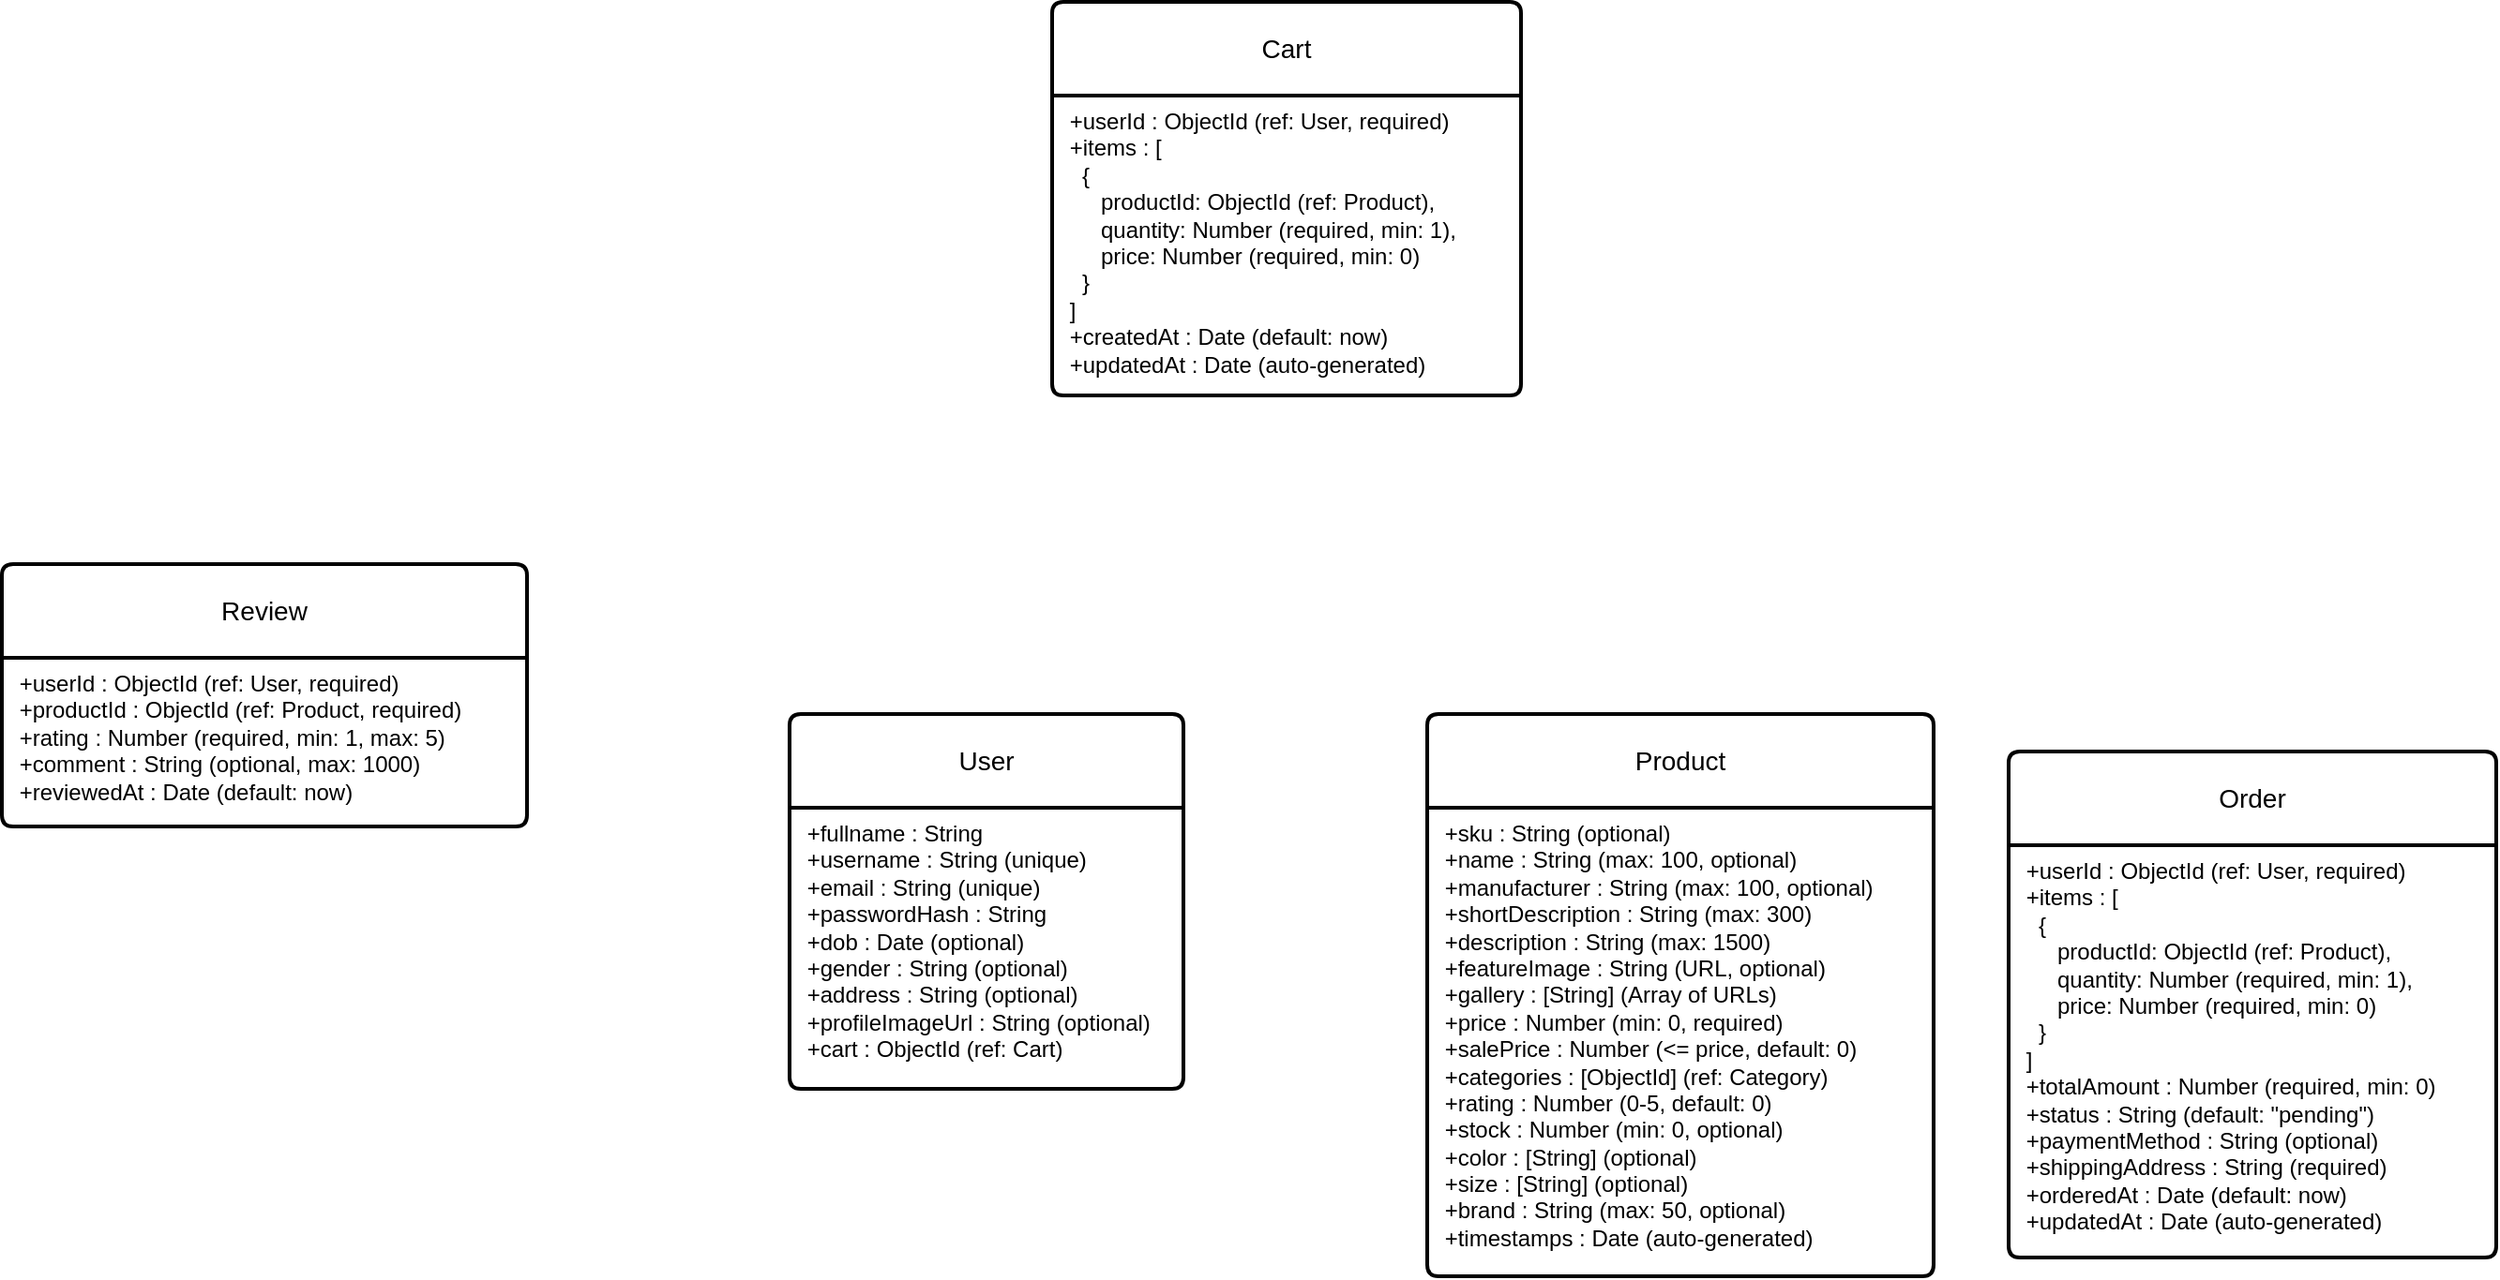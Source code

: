 <mxfile version="26.0.16">
  <diagram name="Page-1" id="GmD-bYQtK5WtnXkjYC__">
    <mxGraphModel dx="42" dy="473" grid="1" gridSize="10" guides="1" tooltips="1" connect="1" arrows="1" fold="1" page="1" pageScale="1" pageWidth="827" pageHeight="1169" math="0" shadow="0">
      <root>
        <mxCell id="0" />
        <mxCell id="1" parent="0" />
        <mxCell id="_zgY9jFlajQFq_DN7hSF-2" value="User" style="swimlane;childLayout=stackLayout;horizontal=1;startSize=50;horizontalStack=0;rounded=1;fontSize=14;fontStyle=0;strokeWidth=2;resizeParent=0;resizeLast=1;shadow=0;dashed=0;align=center;arcSize=4;whiteSpace=wrap;html=1;" vertex="1" parent="1">
          <mxGeometry x="1420" y="560" width="210" height="200" as="geometry">
            <mxRectangle x="1420" y="560" width="70" height="50" as="alternateBounds" />
          </mxGeometry>
        </mxCell>
        <mxCell id="_zgY9jFlajQFq_DN7hSF-3" value="&lt;div&gt;&amp;nbsp;+fullname : String&amp;nbsp; &amp;nbsp; &amp;nbsp; &amp;nbsp; &amp;nbsp; &amp;nbsp;&amp;nbsp;&lt;/div&gt;&lt;div&gt;&amp;nbsp;+username : String (unique)&amp;nbsp; &amp;nbsp;&lt;/div&gt;&lt;div&gt;&amp;nbsp;+email : String (unique)&amp;nbsp; &amp;nbsp; &amp;nbsp;&amp;nbsp;&lt;/div&gt;&lt;div&gt;&amp;nbsp;+passwordHash : String&amp;nbsp; &amp;nbsp; &amp;nbsp; &amp;nbsp;&amp;nbsp;&lt;/div&gt;&lt;div&gt;&amp;nbsp;+dob : Date (optional)&amp;nbsp; &amp;nbsp; &amp;nbsp; &amp;nbsp;&amp;nbsp;&lt;/div&gt;&lt;div&gt;&amp;nbsp;+gender : String (optional)&amp;nbsp; &amp;nbsp;&lt;/div&gt;&lt;div&gt;&amp;nbsp;+address : String (optional)&amp;nbsp;&amp;nbsp;&lt;/div&gt;&lt;div&gt;&amp;nbsp;+profileImageUrl : String (optional)&amp;nbsp;&lt;/div&gt;&lt;div&gt;&amp;nbsp;+cart : ObjectId (ref: Cart)&amp;nbsp;&lt;/div&gt;" style="align=left;strokeColor=none;fillColor=none;spacingLeft=4;spacingRight=4;fontSize=12;verticalAlign=top;resizable=0;rotatable=0;part=1;html=1;whiteSpace=wrap;" vertex="1" parent="_zgY9jFlajQFq_DN7hSF-2">
          <mxGeometry y="50" width="210" height="150" as="geometry" />
        </mxCell>
        <mxCell id="_zgY9jFlajQFq_DN7hSF-4" value="Product" style="swimlane;childLayout=stackLayout;horizontal=1;startSize=50;horizontalStack=0;rounded=1;fontSize=14;fontStyle=0;strokeWidth=2;resizeParent=0;resizeLast=1;shadow=0;dashed=0;align=center;arcSize=4;whiteSpace=wrap;html=1;" vertex="1" parent="1">
          <mxGeometry x="1760" y="560" width="270" height="300" as="geometry" />
        </mxCell>
        <mxCell id="_zgY9jFlajQFq_DN7hSF-5" value="&lt;div&gt;&amp;nbsp;+sku : String (optional)&amp;nbsp; &amp;nbsp; &amp;nbsp; &amp;nbsp; &amp;nbsp; &amp;nbsp; &amp;nbsp; &amp;nbsp; &amp;nbsp; &amp;nbsp;&lt;/div&gt;&lt;div&gt;&amp;nbsp;+name : String (max: 100, optional)&amp;nbsp; &amp;nbsp; &amp;nbsp; &amp;nbsp;&amp;nbsp;&lt;/div&gt;&lt;div&gt;&amp;nbsp;+manufacturer : String (max: 100, optional)&lt;/div&gt;&lt;div&gt;&amp;nbsp;+shortDescription : String (max: 300)&amp;nbsp; &amp;nbsp; &amp;nbsp;&amp;nbsp;&lt;/div&gt;&lt;div&gt;&amp;nbsp;+description : String (max: 1500)&amp;nbsp; &amp;nbsp; &amp;nbsp; &amp;nbsp; &amp;nbsp;&amp;nbsp;&lt;/div&gt;&lt;div&gt;&amp;nbsp;+featureImage : String (URL, optional)&amp;nbsp; &amp;nbsp; &amp;nbsp;&lt;/div&gt;&lt;div&gt;&amp;nbsp;+gallery : [String] (Array of URLs)&amp;nbsp; &amp;nbsp; &amp;nbsp; &amp;nbsp;&amp;nbsp;&lt;/div&gt;&lt;div&gt;&amp;nbsp;+price : Number (min: 0, required)&amp;nbsp; &amp;nbsp; &amp;nbsp; &amp;nbsp; &amp;nbsp;&lt;/div&gt;&lt;div&gt;&amp;nbsp;+salePrice : Number (&amp;lt;= price, default: 0)&amp;nbsp;&lt;/div&gt;&lt;div&gt;&amp;nbsp;+categories : [ObjectId] (ref: Category)&amp;nbsp; &amp;nbsp;&lt;/div&gt;&lt;div&gt;&amp;nbsp;+rating : Number (0-5, default: 0)&amp;nbsp; &amp;nbsp; &amp;nbsp; &amp;nbsp; &amp;nbsp;&lt;/div&gt;&lt;div&gt;&amp;nbsp;+stock : Number (min: 0, optional)&amp;nbsp; &amp;nbsp; &amp;nbsp; &amp;nbsp; &amp;nbsp;&lt;/div&gt;&lt;div&gt;&amp;nbsp;+color : [String] (optional)&amp;nbsp; &amp;nbsp; &amp;nbsp; &amp;nbsp; &amp;nbsp; &amp;nbsp; &amp;nbsp; &amp;nbsp;&lt;/div&gt;&lt;div&gt;&amp;nbsp;+size : [String] (optional)&amp;nbsp; &amp;nbsp; &amp;nbsp; &amp;nbsp; &amp;nbsp; &amp;nbsp; &amp;nbsp; &amp;nbsp;&amp;nbsp;&lt;/div&gt;&lt;div&gt;&amp;nbsp;+brand : String (max: 50, optional)&amp;nbsp; &amp;nbsp; &amp;nbsp; &amp;nbsp;&amp;nbsp;&lt;/div&gt;&lt;div&gt;&amp;nbsp;+timestamps : Date (auto-generated)&amp;nbsp;&lt;/div&gt;" style="align=left;strokeColor=none;fillColor=none;spacingLeft=4;spacingRight=4;fontSize=12;verticalAlign=top;resizable=0;rotatable=0;part=1;html=1;whiteSpace=wrap;" vertex="1" parent="_zgY9jFlajQFq_DN7hSF-4">
          <mxGeometry y="50" width="270" height="250" as="geometry" />
        </mxCell>
        <mxCell id="_zgY9jFlajQFq_DN7hSF-6" value="Order" style="swimlane;childLayout=stackLayout;horizontal=1;startSize=50;horizontalStack=0;rounded=1;fontSize=14;fontStyle=0;strokeWidth=2;resizeParent=0;resizeLast=1;shadow=0;dashed=0;align=center;arcSize=4;whiteSpace=wrap;html=1;" vertex="1" parent="1">
          <mxGeometry x="2070" y="580" width="260" height="270" as="geometry" />
        </mxCell>
        <mxCell id="_zgY9jFlajQFq_DN7hSF-7" value="&lt;div&gt;&amp;nbsp;+userId : ObjectId (ref: User, required)&amp;nbsp; &amp;nbsp; &amp;nbsp; &amp;nbsp; &amp;nbsp;&lt;/div&gt;&lt;div&gt;&amp;nbsp;+items : [&amp;nbsp; &amp;nbsp; &amp;nbsp; &amp;nbsp; &amp;nbsp; &amp;nbsp; &amp;nbsp; &amp;nbsp; &amp;nbsp; &amp;nbsp; &amp;nbsp; &amp;nbsp; &amp;nbsp; &amp;nbsp; &amp;nbsp; &amp;nbsp; &amp;nbsp; &amp;nbsp; &amp;nbsp; &amp;nbsp;&lt;/div&gt;&lt;div&gt;&amp;nbsp; &amp;nbsp;{&amp;nbsp; &amp;nbsp; &amp;nbsp; &amp;nbsp; &amp;nbsp; &amp;nbsp; &amp;nbsp; &amp;nbsp; &amp;nbsp; &amp;nbsp; &amp;nbsp; &amp;nbsp; &amp;nbsp; &amp;nbsp; &amp;nbsp; &amp;nbsp; &amp;nbsp; &amp;nbsp; &amp;nbsp; &amp;nbsp; &amp;nbsp; &amp;nbsp; &amp;nbsp;&lt;/div&gt;&lt;div&gt;&amp;nbsp; &amp;nbsp; &amp;nbsp; productId: ObjectId (ref: Product),&amp;nbsp; &amp;nbsp; &amp;nbsp; &amp;nbsp;&amp;nbsp;&lt;/div&gt;&lt;div&gt;&amp;nbsp; &amp;nbsp; &amp;nbsp; quantity: Number (required, min: 1),&amp;nbsp; &amp;nbsp; &amp;nbsp; &amp;nbsp;&lt;/div&gt;&lt;div&gt;&amp;nbsp; &amp;nbsp; &amp;nbsp; price: Number (required, min: 0)&amp;nbsp; &amp;nbsp; &amp;nbsp; &amp;nbsp; &amp;nbsp; &amp;nbsp;&lt;/div&gt;&lt;div&gt;&amp;nbsp; &amp;nbsp;}&amp;nbsp; &amp;nbsp; &amp;nbsp; &amp;nbsp; &amp;nbsp; &amp;nbsp; &amp;nbsp; &amp;nbsp; &amp;nbsp; &amp;nbsp; &amp;nbsp; &amp;nbsp; &amp;nbsp; &amp;nbsp; &amp;nbsp; &amp;nbsp; &amp;nbsp; &amp;nbsp; &amp;nbsp; &amp;nbsp; &amp;nbsp; &amp;nbsp; &amp;nbsp;&lt;/div&gt;&lt;div&gt;&amp;nbsp;]&amp;nbsp; &amp;nbsp; &amp;nbsp; &amp;nbsp; &amp;nbsp; &amp;nbsp; &amp;nbsp; &amp;nbsp; &amp;nbsp; &amp;nbsp; &amp;nbsp; &amp;nbsp; &amp;nbsp; &amp;nbsp; &amp;nbsp; &amp;nbsp; &amp;nbsp; &amp;nbsp; &amp;nbsp; &amp;nbsp; &amp;nbsp; &amp;nbsp; &amp;nbsp; &amp;nbsp;&lt;/div&gt;&lt;div&gt;&amp;nbsp;+totalAmount : Number (required, min: 0)&amp;nbsp; &amp;nbsp; &amp;nbsp; &amp;nbsp;&amp;nbsp;&lt;/div&gt;&lt;div&gt;&amp;nbsp;+status : String (default: &quot;pending&quot;)&amp;nbsp; &amp;nbsp; &amp;nbsp; &amp;nbsp; &amp;nbsp; &amp;nbsp;&lt;/div&gt;&lt;div&gt;&amp;nbsp;+paymentMethod : String (optional)&amp;nbsp; &amp;nbsp; &amp;nbsp; &amp;nbsp; &amp;nbsp; &amp;nbsp; &amp;nbsp;&amp;nbsp;&lt;/div&gt;&lt;div&gt;&amp;nbsp;+shippingAddress : String (required)&amp;nbsp; &amp;nbsp; &amp;nbsp; &amp;nbsp; &amp;nbsp; &amp;nbsp;&amp;nbsp;&lt;/div&gt;&lt;div&gt;&amp;nbsp;+orderedAt : Date (default: now)&amp;nbsp; &amp;nbsp; &amp;nbsp; &amp;nbsp; &amp;nbsp; &amp;nbsp; &amp;nbsp; &amp;nbsp;&amp;nbsp;&lt;/div&gt;&lt;div&gt;&amp;nbsp;+updatedAt : Date (auto-generated)&amp;nbsp;&lt;/div&gt;" style="align=left;strokeColor=none;fillColor=none;spacingLeft=4;spacingRight=4;fontSize=12;verticalAlign=top;resizable=0;rotatable=0;part=1;html=1;whiteSpace=wrap;" vertex="1" parent="_zgY9jFlajQFq_DN7hSF-6">
          <mxGeometry y="50" width="260" height="220" as="geometry" />
        </mxCell>
        <mxCell id="_zgY9jFlajQFq_DN7hSF-13" value="Review" style="swimlane;childLayout=stackLayout;horizontal=1;startSize=50;horizontalStack=0;rounded=1;fontSize=14;fontStyle=0;strokeWidth=2;resizeParent=0;resizeLast=1;shadow=0;dashed=0;align=center;arcSize=4;whiteSpace=wrap;html=1;" vertex="1" parent="1">
          <mxGeometry x="1000" y="480" width="280" height="140" as="geometry" />
        </mxCell>
        <mxCell id="_zgY9jFlajQFq_DN7hSF-14" value="&lt;div&gt;&amp;nbsp;+userId : ObjectId (ref: User, required)&amp;nbsp; &amp;nbsp; &amp;nbsp; &amp;nbsp; &amp;nbsp;&lt;/div&gt;&lt;div&gt;&amp;nbsp;+productId : ObjectId (ref: Product, required)&amp;nbsp; &amp;nbsp;&lt;/div&gt;&lt;div&gt;&amp;nbsp;+rating : Number (required, min: 1, max: 5)&amp;nbsp; &amp;nbsp; &amp;nbsp;&amp;nbsp;&lt;/div&gt;&lt;div&gt;&amp;nbsp;+comment : String (optional, max: 1000)&amp;nbsp; &amp;nbsp; &amp;nbsp; &amp;nbsp; &amp;nbsp;&lt;/div&gt;&lt;div&gt;&amp;nbsp;+reviewedAt : Date (default: now)&amp;nbsp; &amp;nbsp; &amp;nbsp;&lt;/div&gt;" style="align=left;strokeColor=none;fillColor=none;spacingLeft=4;spacingRight=4;fontSize=12;verticalAlign=top;resizable=0;rotatable=0;part=1;html=1;whiteSpace=wrap;" vertex="1" parent="_zgY9jFlajQFq_DN7hSF-13">
          <mxGeometry y="50" width="280" height="90" as="geometry" />
        </mxCell>
        <mxCell id="_zgY9jFlajQFq_DN7hSF-16" value="Cart" style="swimlane;childLayout=stackLayout;horizontal=1;startSize=50;horizontalStack=0;rounded=1;fontSize=14;fontStyle=0;strokeWidth=2;resizeParent=0;resizeLast=1;shadow=0;dashed=0;align=center;arcSize=4;whiteSpace=wrap;html=1;" vertex="1" parent="1">
          <mxGeometry x="1560" y="180" width="250" height="210" as="geometry" />
        </mxCell>
        <mxCell id="_zgY9jFlajQFq_DN7hSF-17" value="&lt;div&gt;&amp;nbsp;+userId : ObjectId (ref: User, required)&amp;nbsp; &amp;nbsp; &amp;nbsp; &amp;nbsp; &amp;nbsp;&lt;/div&gt;&lt;div&gt;&amp;nbsp;+items : [&amp;nbsp; &amp;nbsp; &amp;nbsp; &amp;nbsp; &amp;nbsp; &amp;nbsp; &amp;nbsp; &amp;nbsp; &amp;nbsp; &amp;nbsp; &amp;nbsp; &amp;nbsp; &amp;nbsp; &amp;nbsp; &amp;nbsp; &amp;nbsp; &amp;nbsp; &amp;nbsp; &amp;nbsp; &amp;nbsp;&lt;/div&gt;&lt;div&gt;&amp;nbsp; &amp;nbsp;{&amp;nbsp; &amp;nbsp; &amp;nbsp; &amp;nbsp; &amp;nbsp; &amp;nbsp; &amp;nbsp; &amp;nbsp; &amp;nbsp; &amp;nbsp; &amp;nbsp; &amp;nbsp; &amp;nbsp; &amp;nbsp; &amp;nbsp; &amp;nbsp; &amp;nbsp; &amp;nbsp; &amp;nbsp; &amp;nbsp; &amp;nbsp; &amp;nbsp; &amp;nbsp;&lt;/div&gt;&lt;div&gt;&amp;nbsp; &amp;nbsp; &amp;nbsp; productId: ObjectId (ref: Product),&amp;nbsp; &amp;nbsp; &amp;nbsp; &amp;nbsp;&amp;nbsp;&lt;/div&gt;&lt;div&gt;&amp;nbsp; &amp;nbsp; &amp;nbsp; quantity: Number (required, min: 1),&amp;nbsp; &amp;nbsp; &amp;nbsp; &amp;nbsp;&lt;/div&gt;&lt;div&gt;&amp;nbsp; &amp;nbsp; &amp;nbsp; price: Number (required, min: 0)&amp;nbsp; &amp;nbsp; &amp;nbsp; &amp;nbsp; &amp;nbsp; &amp;nbsp;&lt;/div&gt;&lt;div&gt;&amp;nbsp; &amp;nbsp;}&amp;nbsp; &amp;nbsp; &amp;nbsp; &amp;nbsp; &amp;nbsp; &amp;nbsp; &amp;nbsp; &amp;nbsp; &amp;nbsp; &amp;nbsp; &amp;nbsp; &amp;nbsp; &amp;nbsp; &amp;nbsp; &amp;nbsp; &amp;nbsp; &amp;nbsp; &amp;nbsp; &amp;nbsp; &amp;nbsp; &amp;nbsp; &amp;nbsp; &amp;nbsp;&lt;/div&gt;&lt;div&gt;&amp;nbsp;]&amp;nbsp; &amp;nbsp; &amp;nbsp; &amp;nbsp; &amp;nbsp; &amp;nbsp; &amp;nbsp; &amp;nbsp; &amp;nbsp; &amp;nbsp; &amp;nbsp; &amp;nbsp; &amp;nbsp; &amp;nbsp; &amp;nbsp; &amp;nbsp; &amp;nbsp; &amp;nbsp; &amp;nbsp; &amp;nbsp; &amp;nbsp; &amp;nbsp; &amp;nbsp; &amp;nbsp;&lt;/div&gt;&lt;div&gt;&amp;nbsp;+createdAt : Date (default: now)&amp;nbsp; &amp;nbsp; &amp;nbsp; &amp;nbsp; &amp;nbsp; &amp;nbsp; &amp;nbsp; &amp;nbsp;&amp;nbsp;&lt;/div&gt;&lt;div&gt;&amp;nbsp;+updatedAt : Date (auto-generated)&amp;nbsp;&lt;/div&gt;" style="align=left;strokeColor=none;fillColor=none;spacingLeft=4;spacingRight=4;fontSize=12;verticalAlign=top;resizable=0;rotatable=0;part=1;html=1;whiteSpace=wrap;" vertex="1" parent="_zgY9jFlajQFq_DN7hSF-16">
          <mxGeometry y="50" width="250" height="160" as="geometry" />
        </mxCell>
      </root>
    </mxGraphModel>
  </diagram>
</mxfile>
